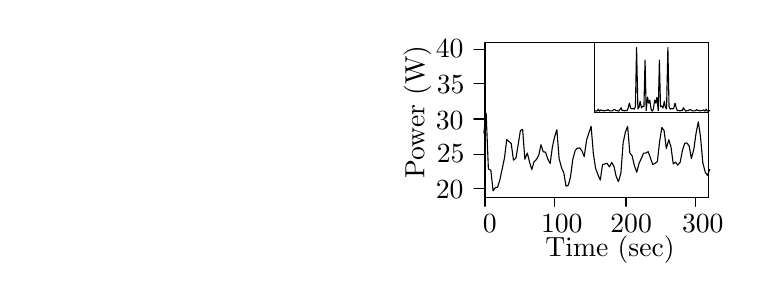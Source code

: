 


\def \globalscale {1.0}
\vspace{-9ex}
\hspace{29ex}
\begin{tikzpicture}[background rectangle/.style={fill=white!45}, show background rectangle,y=0.80pt, x=0.80pt, yscale=-\globalscale, xscale=\globalscale, inner sep=0pt, outer sep=0pt]
\begin{scope}[draw=black,line join=bevel,line cap=rect,even odd rule,line width=0.800pt]
  \begin{scope}[cm={{1.0,0.0,0.0,1.0,(0.0,0.0)}},draw=black,line join=bevel,line cap=rect,line width=0.800pt]
  \end{scope}
  \begin{scope}[cm={{1.011,0.0,0.0,1.011,(0.0,0.0)}},draw=black,line join=bevel,line cap=rect,line width=0.800pt]
  \end{scope}
  \begin{scope}[cm={{1.011,0.0,0.0,1.011,(0.0,0.0)}},draw=black,line join=round,line cap=round,line width=0.400pt]
    \path[draw] (58.5,80.5) -- (53.5,80.5);

  \footnotesize

  \end{scope}
  \begin{scope}[cm={{1.011,0.0,0.0,1.011,(0.0,0.0)}},draw=black,line join=bevel,line cap=rect,line width=0.800pt]
  \end{scope}
  \begin{scope}[cm={{1.011,0.0,0.0,1.011,(36.906,85.944)}},draw=black,line join=bevel,line cap=rect,line width=0.800pt]
  \end{scope}
  \begin{scope}[cm={{1.011,0.0,0.0,1.011,(36.906,85.944)}},draw=black,line join=bevel,line cap=rect,line width=0.800pt]
  \end{scope}
  \begin{scope}[cm={{1.011,0.0,0.0,1.011,(36.906,85.944)}},draw=black,line join=bevel,line cap=rect,line width=0.800pt]
  \end{scope}
  \begin{scope}[cm={{1.011,0.0,0.0,1.011,(36.906,85.944)}},draw=black,line join=bevel,line cap=rect,line width=0.800pt]
  \end{scope}
  \begin{scope}[cm={{1.011,0.0,0.0,1.011,(36.906,85.944)}},draw=black,line join=bevel,line cap=rect,line width=0.800pt]
  \end{scope}
  \begin{scope}[cm={{1.011,0.0,0.0,1.011,(36.906,85.944)}},draw=black,line join=bevel,line cap=rect,line width=0.800pt]
    \path[fill=black] (0.0,0.0) node[above right] () {20};



  \end{scope}
  \begin{scope}[cm={{1.011,0.0,0.0,1.011,(36.906,85.944)}},draw=black,line join=bevel,line cap=rect,line width=0.800pt]
  \end{scope}
  \begin{scope}[cm={{1.011,0.0,0.0,1.011,(0.0,0.0)}},draw=black,line join=bevel,line cap=rect,line width=0.800pt]
  \end{scope}
  \begin{scope}[cm={{1.011,0.0,0.0,1.011,(0.0,0.0)}},draw=black,line join=round,line cap=round,line width=0.400pt]
    \path[draw] (58.5,65.5) -- (53.5,65.5);



  \end{scope}
  \begin{scope}[cm={{1.011,0.0,0.0,1.011,(0.0,0.0)}},draw=black,line join=bevel,line cap=rect,line width=0.800pt]
  \end{scope}
  \begin{scope}[cm={{1.011,0.0,0.0,1.011,(37.411,69.767)}},draw=black,line join=bevel,line cap=rect,line width=0.800pt]
  \end{scope}
  \begin{scope}[cm={{1.011,0.0,0.0,1.011,(37.411,69.767)}},draw=black,line join=bevel,line cap=rect,line width=0.800pt]
  \end{scope}
  \begin{scope}[cm={{1.011,0.0,0.0,1.011,(37.411,69.767)}},draw=black,line join=bevel,line cap=rect,line width=0.800pt]
  \end{scope}
  \begin{scope}[cm={{1.011,0.0,0.0,1.011,(37.411,69.767)}},draw=black,line join=bevel,line cap=rect,line width=0.800pt]
  \end{scope}
  \begin{scope}[cm={{1.011,0.0,0.0,1.011,(37.411,69.767)}},draw=black,line join=bevel,line cap=rect,line width=0.800pt]
  \end{scope}
  \begin{scope}[cm={{1.011,0.0,0.0,1.011,(37.411,69.767)}},draw=black,line join=bevel,line cap=rect,line width=0.800pt]
    \path[fill=black] (0.0,0.0) node[above right] () {25};



  \end{scope}
  \begin{scope}[cm={{1.011,0.0,0.0,1.011,(37.411,69.767)}},draw=black,line join=bevel,line cap=rect,line width=0.800pt]
  \end{scope}
  \begin{scope}[cm={{1.011,0.0,0.0,1.011,(0.0,0.0)}},draw=black,line join=bevel,line cap=rect,line width=0.800pt]
  \end{scope}
  \begin{scope}[cm={{1.011,0.0,0.0,1.011,(0.0,0.0)}},draw=black,line join=round,line cap=round,line width=0.400pt]
    \path[draw] (58.5,49.5) -- (53.5,49.5);



  \end{scope}
  \begin{scope}[cm={{1.011,0.0,0.0,1.011,(0.0,0.0)}},draw=black,line join=bevel,line cap=rect,line width=0.800pt]
  \end{scope}
  \begin{scope}[cm={{1.011,0.0,0.0,1.011,(36.906,54.6)}},draw=black,line join=bevel,line cap=rect,line width=0.800pt]
  \end{scope}
  \begin{scope}[cm={{1.011,0.0,0.0,1.011,(36.906,54.6)}},draw=black,line join=bevel,line cap=rect,line width=0.800pt]
  \end{scope}
  \begin{scope}[cm={{1.011,0.0,0.0,1.011,(36.906,54.6)}},draw=black,line join=bevel,line cap=rect,line width=0.800pt]
  \end{scope}
  \begin{scope}[cm={{1.011,0.0,0.0,1.011,(36.906,54.6)}},draw=black,line join=bevel,line cap=rect,line width=0.800pt]
  \end{scope}
  \begin{scope}[cm={{1.011,0.0,0.0,1.011,(36.906,54.6)}},draw=black,line join=bevel,line cap=rect,line width=0.800pt]
  \end{scope}
  \begin{scope}[cm={{1.011,0.0,0.0,1.011,(36.906,54.6)}},draw=black,line join=bevel,line cap=rect,line width=0.800pt]
    \path[fill=black] (0.0,0.0) node[above right] () {30};



  \end{scope}
  \begin{scope}[cm={{1.011,0.0,0.0,1.011,(36.906,54.6)}},draw=black,line join=bevel,line cap=rect,line width=0.800pt]
  \end{scope}
  \begin{scope}[cm={{1.011,0.0,0.0,1.011,(0.0,0.0)}},draw=black,line join=bevel,line cap=rect,line width=0.800pt]
  \end{scope}
  \begin{scope}[cm={{1.011,0.0,0.0,1.011,(0.0,0.0)}},draw=black,line join=round,line cap=round,line width=0.400pt]
    \path[draw] (58.5,33.5) -- (53.5,33.5);



  \end{scope}
  \begin{scope}[cm={{1.011,0.0,0.0,1.011,(0.0,0.0)}},draw=black,line join=bevel,line cap=rect,line width=0.800pt]
  \end{scope}
  \begin{scope}[cm={{1.011,0.0,0.0,1.011,(37.411,38.422)}},draw=black,line join=bevel,line cap=rect,line width=0.800pt]
  \end{scope}
  \begin{scope}[cm={{1.011,0.0,0.0,1.011,(37.411,38.422)}},draw=black,line join=bevel,line cap=rect,line width=0.800pt]
  \end{scope}
  \begin{scope}[cm={{1.011,0.0,0.0,1.011,(37.411,38.422)}},draw=black,line join=bevel,line cap=rect,line width=0.800pt]
  \end{scope}
  \begin{scope}[cm={{1.011,0.0,0.0,1.011,(37.411,38.422)}},draw=black,line join=bevel,line cap=rect,line width=0.800pt]
  \end{scope}
  \begin{scope}[cm={{1.011,0.0,0.0,1.011,(37.411,38.422)}},draw=black,line join=bevel,line cap=rect,line width=0.800pt]
  \end{scope}
  \begin{scope}[cm={{1.011,0.0,0.0,1.011,(37.411,38.422)}},draw=black,line join=bevel,line cap=rect,line width=0.800pt]
    \path[fill=black] (0.0,0.0) node[above right] () {35};



  \end{scope}
  \begin{scope}[cm={{1.011,0.0,0.0,1.011,(37.411,38.422)}},draw=black,line join=bevel,line cap=rect,line width=0.800pt]
  \end{scope}
  \begin{scope}[cm={{1.011,0.0,0.0,1.011,(0.0,0.0)}},draw=black,line join=bevel,line cap=rect,line width=0.800pt]
  \end{scope}
  \begin{scope}[cm={{1.011,0.0,0.0,1.011,(0.0,0.0)}},draw=black,line join=round,line cap=round,line width=0.400pt]
    \path[draw] (58.5,18.5) -- (53.5,18.5);



  \end{scope}
  \begin{scope}[cm={{1.011,0.0,0.0,1.011,(0.0,0.0)}},draw=black,line join=bevel,line cap=rect,line width=0.800pt]
  \end{scope}
  \begin{scope}[cm={{1.011,0.0,0.0,1.011,(36.906,22.244)}},draw=black,line join=bevel,line cap=rect,line width=0.800pt]
  \end{scope}
  \begin{scope}[cm={{1.011,0.0,0.0,1.011,(36.906,22.244)}},draw=black,line join=bevel,line cap=rect,line width=0.800pt]
  \end{scope}
  \begin{scope}[cm={{1.011,0.0,0.0,1.011,(36.906,22.244)}},draw=black,line join=bevel,line cap=rect,line width=0.800pt]
  \end{scope}
  \begin{scope}[cm={{1.011,0.0,0.0,1.011,(36.906,22.244)}},draw=black,line join=bevel,line cap=rect,line width=0.800pt]
  \end{scope}
  \begin{scope}[cm={{1.011,0.0,0.0,1.011,(36.906,22.244)}},draw=black,line join=bevel,line cap=rect,line width=0.800pt]
  \end{scope}
  \begin{scope}[cm={{1.011,0.0,0.0,1.011,(36.906,22.244)}},draw=black,line join=bevel,line cap=rect,line width=0.800pt]
    \path[fill=black] (0.0,0.0) node[above right] () {40};



  \end{scope}
  \begin{scope}[cm={{1.011,0.0,0.0,1.011,(36.906,22.244)}},draw=black,line join=bevel,line cap=rect,line width=0.800pt]
  \end{scope}
  \begin{scope}[cm={{1.011,0.0,0.0,1.011,(0.0,0.0)}},draw=black,line join=bevel,line cap=rect,line width=0.800pt]
  \end{scope}
  \begin{scope}[cm={{1.011,0.0,0.0,1.011,(0.0,0.0)}},draw=black,line join=round,line cap=round,line width=0.400pt]
    \path[draw] (58.5,84.5) -- (58.5,88.5);



  \end{scope}
  \begin{scope}[cm={{1.011,0.0,0.0,1.011,(0.0,0.0)}},draw=black,line join=bevel,line cap=rect,line width=0.800pt]
  \end{scope}
  \begin{scope}[cm={{1.011,0.0,0.0,1.011,(58.139,101.111)}},draw=black,line join=bevel,line cap=rect,line width=0.800pt]
  \end{scope}
  \begin{scope}[cm={{1.011,0.0,0.0,1.011,(58.139,101.111)}},draw=black,line join=bevel,line cap=rect,line width=0.800pt]
  \end{scope}
  \begin{scope}[cm={{1.011,0.0,0.0,1.011,(58.139,101.111)}},draw=black,line join=bevel,line cap=rect,line width=0.800pt]
  \end{scope}
  \begin{scope}[cm={{1.011,0.0,0.0,1.011,(58.139,101.111)}},draw=black,line join=bevel,line cap=rect,line width=0.800pt]
  \end{scope}
  \begin{scope}[cm={{1.011,0.0,0.0,1.011,(58.139,101.111)}},draw=black,line join=bevel,line cap=rect,line width=0.800pt]
  \end{scope}
  \begin{scope}[cm={{1.011,0.0,0.0,1.011,(58.139,101.111)}},draw=black,line join=bevel,line cap=rect,line width=0.800pt]
    \path[fill=black] (0.0,0.0) node[above right] () {0};



  \end{scope}
  \begin{scope}[cm={{1.011,0.0,0.0,1.011,(58.139,101.111)}},draw=black,line join=bevel,line cap=rect,line width=0.800pt]
  \end{scope}
  \begin{scope}[cm={{1.011,0.0,0.0,1.011,(0.0,0.0)}},draw=black,line join=bevel,line cap=rect,line width=0.800pt]
  \end{scope}
  \begin{scope}[cm={{1.011,0.0,0.0,1.011,(0.0,0.0)}},draw=black,line join=round,line cap=round,line width=0.400pt]
    \path[draw] (89.5,84.5) -- (89.5,88.5);



  \end{scope}
  \begin{scope}[cm={{1.011,0.0,0.0,1.011,(0.0,0.0)}},draw=black,line join=bevel,line cap=rect,line width=0.800pt]
  \end{scope}
  \begin{scope}[cm={{1.011,0.0,0.0,1.011,(84.428,101.111)}},draw=black,line join=bevel,line cap=rect,line width=0.800pt]
  \end{scope}
  \begin{scope}[cm={{1.011,0.0,0.0,1.011,(84.428,101.111)}},draw=black,line join=bevel,line cap=rect,line width=0.800pt]
  \end{scope}
  \begin{scope}[cm={{1.011,0.0,0.0,1.011,(84.428,101.111)}},draw=black,line join=bevel,line cap=rect,line width=0.800pt]
  \end{scope}
  \begin{scope}[cm={{1.011,0.0,0.0,1.011,(84.428,101.111)}},draw=black,line join=bevel,line cap=rect,line width=0.800pt]
  \end{scope}
  \begin{scope}[cm={{1.011,0.0,0.0,1.011,(84.428,101.111)}},draw=black,line join=bevel,line cap=rect,line width=0.800pt]
  \end{scope}
  \begin{scope}[cm={{1.011,0.0,0.0,1.011,(84.428,101.111)}},draw=black,line join=bevel,line cap=rect,line width=0.800pt]
    \path[fill=black] (0.0,0.0) node[above right] () {100};



  \end{scope}
  \begin{scope}[cm={{1.011,0.0,0.0,1.011,(84.428,101.111)}},draw=black,line join=bevel,line cap=rect,line width=0.800pt]
  \end{scope}
  \begin{scope}[cm={{1.011,0.0,0.0,1.011,(0.0,0.0)}},draw=black,line join=bevel,line cap=rect,line width=0.800pt]
  \end{scope}
  \begin{scope}[cm={{1.011,0.0,0.0,1.011,(0.0,0.0)}},draw=black,line join=round,line cap=round,line width=0.400pt]
    \path[draw] (121.5,84.5) -- (121.5,88.5);



  \end{scope}
  \begin{scope}[cm={{1.011,0.0,0.0,1.011,(0.0,0.0)}},draw=black,line join=bevel,line cap=rect,line width=0.800pt]
  \end{scope}
  \begin{scope}[cm={{1.011,0.0,0.0,1.011,(115.772,101.111)}},draw=black,line join=bevel,line cap=rect,line width=0.800pt]
  \end{scope}
  \begin{scope}[cm={{1.011,0.0,0.0,1.011,(115.772,101.111)}},draw=black,line join=bevel,line cap=rect,line width=0.800pt]
  \end{scope}
  \begin{scope}[cm={{1.011,0.0,0.0,1.011,(115.772,101.111)}},draw=black,line join=bevel,line cap=rect,line width=0.800pt]
  \end{scope}
  \begin{scope}[cm={{1.011,0.0,0.0,1.011,(115.772,101.111)}},draw=black,line join=bevel,line cap=rect,line width=0.800pt]
  \end{scope}
  \begin{scope}[cm={{1.011,0.0,0.0,1.011,(115.772,101.111)}},draw=black,line join=bevel,line cap=rect,line width=0.800pt]
  \end{scope}
  \begin{scope}[cm={{1.011,0.0,0.0,1.011,(115.772,101.111)}},draw=black,line join=bevel,line cap=rect,line width=0.800pt]
    \path[fill=black] (0.0,0.0) node[above right] () {200};



  \end{scope}
  \begin{scope}[cm={{1.011,0.0,0.0,1.011,(115.772,101.111)}},draw=black,line join=bevel,line cap=rect,line width=0.800pt]
  \end{scope}
  \begin{scope}[cm={{1.011,0.0,0.0,1.011,(0.0,0.0)}},draw=black,line join=bevel,line cap=rect,line width=0.800pt]
  \end{scope}
  \begin{scope}[cm={{1.011,0.0,0.0,1.011,(0.0,0.0)}},draw=black,line join=round,line cap=round,line width=0.400pt]
    \path[draw] (152.5,84.5) -- (152.5,88.5);



  \end{scope}
  \begin{scope}[cm={{1.011,0.0,0.0,1.011,(0.0,0.0)}},draw=black,line join=bevel,line cap=rect,line width=0.800pt]
  \end{scope}
  \begin{scope}[cm={{1.011,0.0,0.0,1.011,(148.128,101.111)}},draw=black,line join=bevel,line cap=rect,line width=0.800pt]
  \end{scope}
  \begin{scope}[cm={{1.011,0.0,0.0,1.011,(148.128,101.111)}},draw=black,line join=bevel,line cap=rect,line width=0.800pt]
  \end{scope}
  \begin{scope}[cm={{1.011,0.0,0.0,1.011,(148.128,101.111)}},draw=black,line join=bevel,line cap=rect,line width=0.800pt]
  \end{scope}
  \begin{scope}[cm={{1.011,0.0,0.0,1.011,(148.128,101.111)}},draw=black,line join=bevel,line cap=rect,line width=0.800pt]
  \end{scope}
  \begin{scope}[cm={{1.011,0.0,0.0,1.011,(148.128,101.111)}},draw=black,line join=bevel,line cap=rect,line width=0.800pt]
  \end{scope}
  \begin{scope}[cm={{1.011,0.0,0.0,1.011,(148.128,101.111)}},draw=black,line join=bevel,line cap=rect,line width=0.800pt]
    \path[fill=black] (0.0,0.0) node[above right] () {300};



  \end{scope}
  \begin{scope}[cm={{1.011,0.0,0.0,1.011,(148.128,101.111)}},draw=black,line join=bevel,line cap=rect,line width=0.800pt]
  \end{scope}
  \begin{scope}[cm={{1.011,0.0,0.0,1.011,(0.0,0.0)}},draw=black,line join=bevel,line cap=rect,line width=0.800pt]
  \end{scope}
  \begin{scope}[cm={{1.011,0.0,0.0,1.011,(0.0,0.0)}},draw=black,line join=round,line cap=round,line width=0.400pt]
    \path[draw] (58.5,15.5) -- (58.5,84.5) -- (158.5,84.5) -- (158.5,15.5) -- (58.5,15.5);



  \end{scope}
  \begin{scope}[cm={{1.011,0.0,0.0,1.011,(0.0,0.0)}},draw=black,line join=bevel,line cap=rect,line width=0.800pt]
  \end{scope}
  \begin{scope}[cm={{0.0,-1.011,1.011,0.0,(32.356,76.844)}},draw=black,line join=bevel,line cap=rect,line width=0.800pt]
  \end{scope}
  \begin{scope}[cm={{0.0,-1.011,1.011,0.0,(32.356,76.844)}},draw=black,line join=bevel,line cap=rect,line width=0.800pt]
  \end{scope}
  \begin{scope}[cm={{0.0,-1.011,1.011,0.0,(32.356,76.844)}},draw=black,line join=bevel,line cap=rect,line width=0.800pt]
  \end{scope}
  \begin{scope}[cm={{0.0,-1.011,1.011,0.0,(32.356,76.844)}},draw=black,line join=bevel,line cap=rect,line width=0.800pt]
  \end{scope}
  \begin{scope}[cm={{0.0,-1.011,1.011,0.0,(32.356,76.844)}},draw=black,line join=bevel,line cap=rect,line width=0.800pt]
  \end{scope}
  \begin{scope}[cm={{0.0,-1.011,1.011,0.0,(22.356,76.844)}},draw=black,line join=bevel,line cap=rect,line width=0.800pt]
    \path[fill=black] (0.0,0.0) node[above right] () {\rotatebox{90}{Power (W)}};



  \end{scope}
  \begin{scope}[cm={{0.0,-1.011,1.011,0.0,(32.356,76.844)}},draw=black,line join=bevel,line cap=rect,line width=0.800pt]
  \end{scope}
  \begin{scope}[cm={{1.011,0.0,0.0,1.011,(80.383,115.267)}},draw=black,line join=bevel,line cap=rect,line width=0.800pt]
  \end{scope}
  \begin{scope}[cm={{1.011,0.0,0.0,1.011,(80.383,115.267)}},draw=black,line join=bevel,line cap=rect,line width=0.800pt]
  \end{scope}
  \begin{scope}[cm={{1.011,0.0,0.0,1.011,(80.383,115.267)}},draw=black,line join=bevel,line cap=rect,line width=0.800pt]
  \end{scope}
  \begin{scope}[cm={{1.011,0.0,0.0,1.011,(80.383,115.267)}},draw=black,line join=bevel,line cap=rect,line width=0.800pt]
  \end{scope}
  \begin{scope}[cm={{1.011,0.0,0.0,1.011,(80.383,115.267)}},draw=black,line join=bevel,line cap=rect,line width=0.800pt]
  \end{scope}
  \begin{scope}[cm={{1.011,0.0,0.0,1.011,(86.383,115.267)}},draw=black,line join=bevel,line cap=rect,line width=0.800pt]
    \path[fill=black] (0.0,0.0) node[above right] () {Time (sec)};



  \end{scope}
  \begin{scope}[cm={{1.011,0.0,0.0,1.011,(80.383,115.267)}},draw=black,line join=bevel,line cap=rect,line width=0.800pt]
  \end{scope}
  \begin{scope}[cm={{1.011,0.0,0.0,1.011,(0.0,0.0)}},draw=black,line join=bevel,line cap=rect,line width=0.800pt]
  \end{scope}
  \begin{scope}[cm={{1.011,0.0,0.0,1.011,(0.0,0.0)}},draw=black,line join=bevel,line cap=rect,line width=0.800pt]
  \end{scope}
  \begin{scope}[cm={{1.011,0.0,0.0,1.011,(0.0,0.0)}},draw=black,line join=bevel,line cap=rect,line width=0.800pt]
  \end{scope}
  \begin{scope}[cm={{1.011,0.0,0.0,1.011,(0.0,0.0)}},draw=black,line join=round,line cap=round,line width=0.400pt]
    \path[draw] (58.0,55.8) -- (58.0,55.8) -- (59.0,46.9) -- (60.0,71.8) -- (61.1,72.4) -- (62.1,81.6) -- (63.1,80.2) -- (64.1,80.0) -- (65.1,76.8) -- (66.2,71.7) -- (67.2,66.9) -- (68.2,58.7) -- (69.2,59.6) -- (70.2,60.4) -- (71.2,67.9) -- (72.3,67.0) -- (73.3,61.1) -- (74.3,54.7) -- (75.3,54.1) -- (76.3,67.5) -- (77.4,64.7) -- (78.4,68.8) -- (79.4,72.1) -- (80.4,68.6) -- (81.4,67.7) -- (82.5,65.7) -- (83.5,61.0) -- (84.5,64.2) -- (85.5,64.3) -- (86.5,67.3) -- (87.6,69.4) -- (88.6,62.0) -- (89.6,57.4) -- (90.6,54.3) -- (91.6,67.2) -- (92.7,71.3) -- (93.7,73.6) -- (94.7,79.5) -- (95.7,79.1) -- (96.7,75.3) -- (97.7,67.6) -- (98.8,63.5) -- (99.8,62.6) -- (100.8,62.4) -- (101.8,63.8) -- (102.8,66.3) -- (103.9,58.8) -- (104.9,55.8) -- (105.9,52.7) -- (106.9,65.0) -- (107.9,71.6) -- (109.0,74.5) -- (110.0,76.8) -- (111.0,69.9) -- (112.0,69.6) -- (113.0,69.3) -- (114.1,70.9) -- (115.1,68.9) -- (116.1,70.7) -- (117.1,75.2) -- (118.1,77.5) -- (119.2,73.7) -- (120.2,60.2) -- (121.2,55.4) -- (122.2,52.8) -- (123.2,64.7) -- (124.2,65.9) -- (125.3,70.6) -- (126.3,73.3) -- (127.3,69.4) -- (128.3,67.2) -- (129.3,64.8) -- (130.4,64.7) -- (131.4,64.1) -- (132.4,66.9) -- (133.4,69.8) -- (134.4,69.4) -- (135.5,68.5) -- (136.5,59.6) -- (137.5,53.3) -- (138.5,54.7) -- (139.5,62.7) -- (140.6,58.8) -- (141.6,62.1) -- (142.6,69.6) -- (143.6,68.8) -- (144.6,70.1) -- (145.7,68.8) -- (146.7,63.6) -- (147.7,60.4) -- (148.7,60.2) -- (149.7,61.6) -- (150.7,67.2) -- (151.8,62.9) -- (152.8,55.8) -- (153.8,50.8) -- (154.8,57.7) -- (155.8,69.1) -- (156.9,73.3) -- (157.9,74.7) -- (158.9,72.0);



  \end{scope}
  \begin{scope}[cm={{1.011,0.0,0.0,1.011,(0.0,0.0)}},draw=black,line join=bevel,line cap=rect,line width=0.800pt]
  \end{scope}
  \begin{scope}[cm={{1.011,0.0,0.0,1.011,(0.0,0.0)}},draw=black,line join=bevel,line cap=rect,line width=0.800pt]
  \end{scope}
  \begin{scope}[cm={{1.011,0.0,0.0,1.011,(0.0,0.0)}},draw=black,line join=round,line cap=round,line width=0.400pt]
    \path[draw] (58.5,15.5) -- (58.5,84.5) -- (158.5,84.5) -- (158.5,15.5) -- (58.5,15.5);



    \path[draw] (107.5,15.5) -- (107.5,46.5) -- (158.5,46.5) -- (158.5,15.5) -- (107.5,15.5);



  \end{scope}
  \begin{scope}[cm={{1.011,0.0,0.0,1.011,(0.0,0.0)}},draw=black,line join=bevel,line cap=rect,line width=0.800pt]
  \end{scope}
  \begin{scope}[cm={{1.011,0.0,0.0,1.011,(0.0,0.0)}},draw=black,line join=bevel,line cap=rect,line width=0.800pt]
  \end{scope}
  \begin{scope}[cm={{1.011,0.0,0.0,1.011,(0.0,0.0)}},draw=black,line join=bevel,line cap=rect,line width=0.800pt]
  \end{scope}
  \begin{scope}[cm={{1.011,0.0,0.0,1.011,(0.0,0.0)}},draw=black,line join=bevel,line cap=rect,line width=0.800pt]
  \end{scope}
  \begin{scope}[cm={{1.011,0.0,0.0,1.011,(0.0,0.0)}},draw=black,line join=round,line cap=round,line width=0.400pt]
    \path[draw] (107.5,45.8) -- (107.5,45.8) -- (108.0,45.9) -- (108.6,46.0) -- (109.1,45.1) -- (109.6,46.0) -- (110.2,45.4) -- (110.7,45.8) -- (111.2,45.7) -- (111.8,45.9) -- (112.3,45.7) -- (112.9,45.7) -- (113.4,45.3) -- (113.9,45.8) -- (114.5,45.9) -- (115.0,45.9) -- (115.5,45.8) -- (116.1,45.3) -- (116.6,45.4) -- (117.1,45.8) -- (117.7,45.8) -- (118.2,46.0) -- (118.7,45.4) -- (119.3,44.5) -- (119.8,45.8) -- (120.4,45.7) -- (120.9,45.9) -- (121.4,45.7) -- (122.0,45.8) -- (122.5,44.4) -- (123.0,42.4) -- (123.6,44.7) -- (124.1,45.0) -- (124.6,44.8) -- (125.2,45.1) -- (125.7,43.9) -- (126.2,17.6) -- (126.8,45.0) -- (127.3,44.3) -- (127.8,41.6) -- (128.4,44.6) -- (128.9,43.8) -- (129.5,44.0) -- (130.0,23.2) -- (130.5,45.8) -- (131.1,39.8) -- (131.6,42.4) -- (132.1,41.1) -- (132.7,45.1) -- (133.2,46.0) -- (133.7,45.1) -- (134.3,41.1) -- (134.8,42.4) -- (135.3,39.8) -- (135.9,45.8) -- (136.4,23.2) -- (136.9,44.0) -- (137.5,43.8) -- (138.0,44.6) -- (138.6,41.6) -- (139.1,44.3) -- (139.6,45.0) -- (140.2,17.6) -- (140.7,43.9) -- (141.2,45.1) -- (141.8,44.8) -- (142.3,45.0) -- (142.8,44.7) -- (143.4,42.4) -- (143.9,44.4) -- (144.4,45.8) -- (145.0,45.7) -- (145.5,45.9) -- (146.1,45.7) -- (146.6,45.8) -- (147.1,44.5) -- (147.7,45.4) -- (148.2,46.0) -- (148.7,45.8) -- (149.3,45.8) -- (149.8,45.4) -- (150.3,45.3) -- (150.9,45.8) -- (151.4,45.9) -- (151.9,45.9) -- (152.5,45.8) -- (153.0,45.3) -- (153.5,45.7) -- (154.1,45.7) -- (154.6,45.9) -- (155.2,45.7) -- (155.7,45.8) -- (156.2,45.4) -- (156.8,46.0) -- (157.3,45.1) -- (157.8,46.0) -- (158.4,45.9) -- (158.9,45.8) -- (158.9,45.8);



  \end{scope}
  \begin{scope}[cm={{1.011,0.0,0.0,1.011,(0.0,0.0)}},draw=black,line join=bevel,line cap=rect,line width=0.800pt]
  \end{scope}
  \begin{scope}[cm={{1.011,0.0,0.0,1.011,(0.0,0.0)}},draw=black,line join=bevel,line cap=rect,line width=0.800pt]
  \end{scope}
  \begin{scope}[cm={{1.011,0.0,0.0,1.011,(0.0,0.0)}},draw=black,line join=round,line cap=round,line width=0.400pt]
    \path[draw] (107.5,15.5) -- (107.5,46.5) -- (158.5,46.5) -- (158.5,15.5) -- (107.5,15.5);



  \end{scope}
  \begin{scope}[cm={{1.011,0.0,0.0,1.011,(0.0,0.0)}},draw=black,line join=bevel,line cap=rect,line width=0.800pt]
  \end{scope}
  \begin{scope}[cm={{1.0,0.0,0.0,1.0,(0.0,0.0)}},draw=black,line join=bevel,line cap=rect,line width=0.800pt]
  \end{scope}
\end{scope}

\end{tikzpicture}

